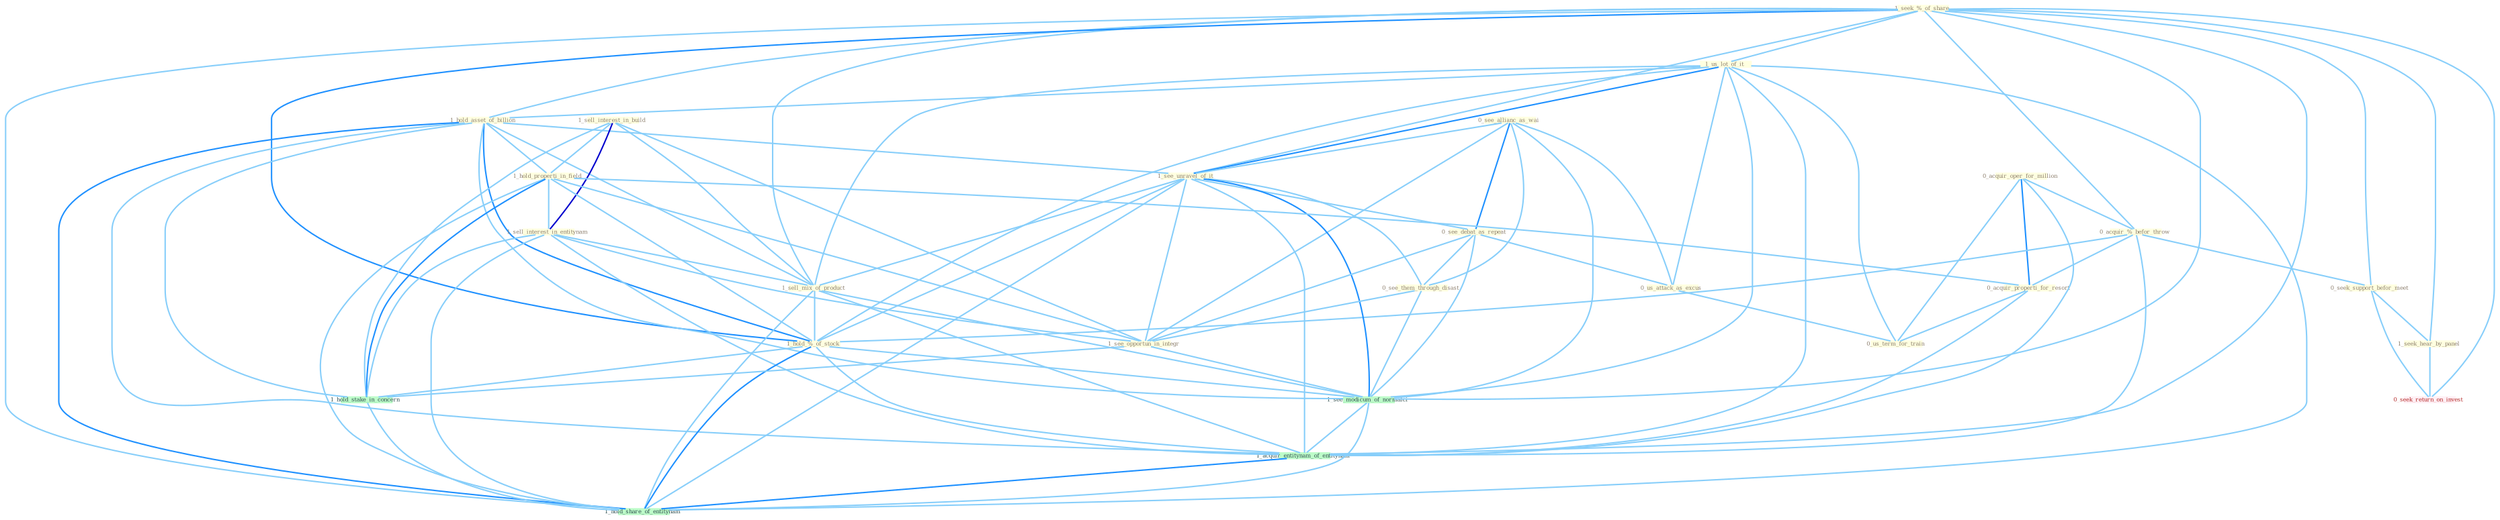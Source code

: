 Graph G{ 
    node
    [shape=polygon,style=filled,width=.5,height=.06,color="#BDFCC9",fixedsize=true,fontsize=4,
    fontcolor="#2f4f4f"];
    {node
    [color="#ffffe0", fontcolor="#8b7d6b"] "1_seek_%_of_share " "1_us_lot_of_it " "0_acquir_oper_for_million " "0_acquir_%_befor_throw " "0_see_allianc_as_wai " "1_hold_asset_of_billion " "1_see_unravel_of_it " "1_sell_interest_in_build " "0_seek_support_befor_meet " "1_hold_properti_in_field " "1_seek_hear_by_panel " "1_sell_interest_in_entitynam " "0_acquir_properti_for_resort " "1_sell_mix_of_product " "0_see_debat_as_repeat " "0_us_attack_as_excus " "0_see_them_through_disast " "1_hold_%_of_stock " "1_see_opportun_in_integr " "0_us_term_for_train "}
{node [color="#fff0f5", fontcolor="#b22222"] "0_seek_return_on_invest "}
edge [color="#B0E2FF"];

	"1_seek_%_of_share " -- "1_us_lot_of_it " [w="1", color="#87cefa" ];
	"1_seek_%_of_share " -- "0_acquir_%_befor_throw " [w="1", color="#87cefa" ];
	"1_seek_%_of_share " -- "1_hold_asset_of_billion " [w="1", color="#87cefa" ];
	"1_seek_%_of_share " -- "1_see_unravel_of_it " [w="1", color="#87cefa" ];
	"1_seek_%_of_share " -- "0_seek_support_befor_meet " [w="1", color="#87cefa" ];
	"1_seek_%_of_share " -- "1_seek_hear_by_panel " [w="1", color="#87cefa" ];
	"1_seek_%_of_share " -- "1_sell_mix_of_product " [w="1", color="#87cefa" ];
	"1_seek_%_of_share " -- "1_hold_%_of_stock " [w="2", color="#1e90ff" , len=0.8];
	"1_seek_%_of_share " -- "0_seek_return_on_invest " [w="1", color="#87cefa" ];
	"1_seek_%_of_share " -- "1_see_modicum_of_normalci " [w="1", color="#87cefa" ];
	"1_seek_%_of_share " -- "1_acquir_entitynam_of_entitynam " [w="1", color="#87cefa" ];
	"1_seek_%_of_share " -- "1_hold_share_of_entitynam " [w="1", color="#87cefa" ];
	"1_us_lot_of_it " -- "1_hold_asset_of_billion " [w="1", color="#87cefa" ];
	"1_us_lot_of_it " -- "1_see_unravel_of_it " [w="2", color="#1e90ff" , len=0.8];
	"1_us_lot_of_it " -- "1_sell_mix_of_product " [w="1", color="#87cefa" ];
	"1_us_lot_of_it " -- "0_us_attack_as_excus " [w="1", color="#87cefa" ];
	"1_us_lot_of_it " -- "1_hold_%_of_stock " [w="1", color="#87cefa" ];
	"1_us_lot_of_it " -- "0_us_term_for_train " [w="1", color="#87cefa" ];
	"1_us_lot_of_it " -- "1_see_modicum_of_normalci " [w="1", color="#87cefa" ];
	"1_us_lot_of_it " -- "1_acquir_entitynam_of_entitynam " [w="1", color="#87cefa" ];
	"1_us_lot_of_it " -- "1_hold_share_of_entitynam " [w="1", color="#87cefa" ];
	"0_acquir_oper_for_million " -- "0_acquir_%_befor_throw " [w="1", color="#87cefa" ];
	"0_acquir_oper_for_million " -- "0_acquir_properti_for_resort " [w="2", color="#1e90ff" , len=0.8];
	"0_acquir_oper_for_million " -- "0_us_term_for_train " [w="1", color="#87cefa" ];
	"0_acquir_oper_for_million " -- "1_acquir_entitynam_of_entitynam " [w="1", color="#87cefa" ];
	"0_acquir_%_befor_throw " -- "0_seek_support_befor_meet " [w="1", color="#87cefa" ];
	"0_acquir_%_befor_throw " -- "0_acquir_properti_for_resort " [w="1", color="#87cefa" ];
	"0_acquir_%_befor_throw " -- "1_hold_%_of_stock " [w="1", color="#87cefa" ];
	"0_acquir_%_befor_throw " -- "1_acquir_entitynam_of_entitynam " [w="1", color="#87cefa" ];
	"0_see_allianc_as_wai " -- "1_see_unravel_of_it " [w="1", color="#87cefa" ];
	"0_see_allianc_as_wai " -- "0_see_debat_as_repeat " [w="2", color="#1e90ff" , len=0.8];
	"0_see_allianc_as_wai " -- "0_us_attack_as_excus " [w="1", color="#87cefa" ];
	"0_see_allianc_as_wai " -- "0_see_them_through_disast " [w="1", color="#87cefa" ];
	"0_see_allianc_as_wai " -- "1_see_opportun_in_integr " [w="1", color="#87cefa" ];
	"0_see_allianc_as_wai " -- "1_see_modicum_of_normalci " [w="1", color="#87cefa" ];
	"1_hold_asset_of_billion " -- "1_see_unravel_of_it " [w="1", color="#87cefa" ];
	"1_hold_asset_of_billion " -- "1_hold_properti_in_field " [w="1", color="#87cefa" ];
	"1_hold_asset_of_billion " -- "1_sell_mix_of_product " [w="1", color="#87cefa" ];
	"1_hold_asset_of_billion " -- "1_hold_%_of_stock " [w="2", color="#1e90ff" , len=0.8];
	"1_hold_asset_of_billion " -- "1_hold_stake_in_concern " [w="1", color="#87cefa" ];
	"1_hold_asset_of_billion " -- "1_see_modicum_of_normalci " [w="1", color="#87cefa" ];
	"1_hold_asset_of_billion " -- "1_acquir_entitynam_of_entitynam " [w="1", color="#87cefa" ];
	"1_hold_asset_of_billion " -- "1_hold_share_of_entitynam " [w="2", color="#1e90ff" , len=0.8];
	"1_see_unravel_of_it " -- "1_sell_mix_of_product " [w="1", color="#87cefa" ];
	"1_see_unravel_of_it " -- "0_see_debat_as_repeat " [w="1", color="#87cefa" ];
	"1_see_unravel_of_it " -- "0_see_them_through_disast " [w="1", color="#87cefa" ];
	"1_see_unravel_of_it " -- "1_hold_%_of_stock " [w="1", color="#87cefa" ];
	"1_see_unravel_of_it " -- "1_see_opportun_in_integr " [w="1", color="#87cefa" ];
	"1_see_unravel_of_it " -- "1_see_modicum_of_normalci " [w="2", color="#1e90ff" , len=0.8];
	"1_see_unravel_of_it " -- "1_acquir_entitynam_of_entitynam " [w="1", color="#87cefa" ];
	"1_see_unravel_of_it " -- "1_hold_share_of_entitynam " [w="1", color="#87cefa" ];
	"1_sell_interest_in_build " -- "1_hold_properti_in_field " [w="1", color="#87cefa" ];
	"1_sell_interest_in_build " -- "1_sell_interest_in_entitynam " [w="3", color="#0000cd" , len=0.6];
	"1_sell_interest_in_build " -- "1_sell_mix_of_product " [w="1", color="#87cefa" ];
	"1_sell_interest_in_build " -- "1_see_opportun_in_integr " [w="1", color="#87cefa" ];
	"1_sell_interest_in_build " -- "1_hold_stake_in_concern " [w="1", color="#87cefa" ];
	"0_seek_support_befor_meet " -- "1_seek_hear_by_panel " [w="1", color="#87cefa" ];
	"0_seek_support_befor_meet " -- "0_seek_return_on_invest " [w="1", color="#87cefa" ];
	"1_hold_properti_in_field " -- "1_sell_interest_in_entitynam " [w="1", color="#87cefa" ];
	"1_hold_properti_in_field " -- "0_acquir_properti_for_resort " [w="1", color="#87cefa" ];
	"1_hold_properti_in_field " -- "1_hold_%_of_stock " [w="1", color="#87cefa" ];
	"1_hold_properti_in_field " -- "1_see_opportun_in_integr " [w="1", color="#87cefa" ];
	"1_hold_properti_in_field " -- "1_hold_stake_in_concern " [w="2", color="#1e90ff" , len=0.8];
	"1_hold_properti_in_field " -- "1_hold_share_of_entitynam " [w="1", color="#87cefa" ];
	"1_seek_hear_by_panel " -- "0_seek_return_on_invest " [w="1", color="#87cefa" ];
	"1_sell_interest_in_entitynam " -- "1_sell_mix_of_product " [w="1", color="#87cefa" ];
	"1_sell_interest_in_entitynam " -- "1_see_opportun_in_integr " [w="1", color="#87cefa" ];
	"1_sell_interest_in_entitynam " -- "1_hold_stake_in_concern " [w="1", color="#87cefa" ];
	"1_sell_interest_in_entitynam " -- "1_acquir_entitynam_of_entitynam " [w="1", color="#87cefa" ];
	"1_sell_interest_in_entitynam " -- "1_hold_share_of_entitynam " [w="1", color="#87cefa" ];
	"0_acquir_properti_for_resort " -- "0_us_term_for_train " [w="1", color="#87cefa" ];
	"0_acquir_properti_for_resort " -- "1_acquir_entitynam_of_entitynam " [w="1", color="#87cefa" ];
	"1_sell_mix_of_product " -- "1_hold_%_of_stock " [w="1", color="#87cefa" ];
	"1_sell_mix_of_product " -- "1_see_modicum_of_normalci " [w="1", color="#87cefa" ];
	"1_sell_mix_of_product " -- "1_acquir_entitynam_of_entitynam " [w="1", color="#87cefa" ];
	"1_sell_mix_of_product " -- "1_hold_share_of_entitynam " [w="1", color="#87cefa" ];
	"0_see_debat_as_repeat " -- "0_us_attack_as_excus " [w="1", color="#87cefa" ];
	"0_see_debat_as_repeat " -- "0_see_them_through_disast " [w="1", color="#87cefa" ];
	"0_see_debat_as_repeat " -- "1_see_opportun_in_integr " [w="1", color="#87cefa" ];
	"0_see_debat_as_repeat " -- "1_see_modicum_of_normalci " [w="1", color="#87cefa" ];
	"0_us_attack_as_excus " -- "0_us_term_for_train " [w="1", color="#87cefa" ];
	"0_see_them_through_disast " -- "1_see_opportun_in_integr " [w="1", color="#87cefa" ];
	"0_see_them_through_disast " -- "1_see_modicum_of_normalci " [w="1", color="#87cefa" ];
	"1_hold_%_of_stock " -- "1_hold_stake_in_concern " [w="1", color="#87cefa" ];
	"1_hold_%_of_stock " -- "1_see_modicum_of_normalci " [w="1", color="#87cefa" ];
	"1_hold_%_of_stock " -- "1_acquir_entitynam_of_entitynam " [w="1", color="#87cefa" ];
	"1_hold_%_of_stock " -- "1_hold_share_of_entitynam " [w="2", color="#1e90ff" , len=0.8];
	"1_see_opportun_in_integr " -- "1_hold_stake_in_concern " [w="1", color="#87cefa" ];
	"1_see_opportun_in_integr " -- "1_see_modicum_of_normalci " [w="1", color="#87cefa" ];
	"1_hold_stake_in_concern " -- "1_hold_share_of_entitynam " [w="1", color="#87cefa" ];
	"1_see_modicum_of_normalci " -- "1_acquir_entitynam_of_entitynam " [w="1", color="#87cefa" ];
	"1_see_modicum_of_normalci " -- "1_hold_share_of_entitynam " [w="1", color="#87cefa" ];
	"1_acquir_entitynam_of_entitynam " -- "1_hold_share_of_entitynam " [w="2", color="#1e90ff" , len=0.8];
}